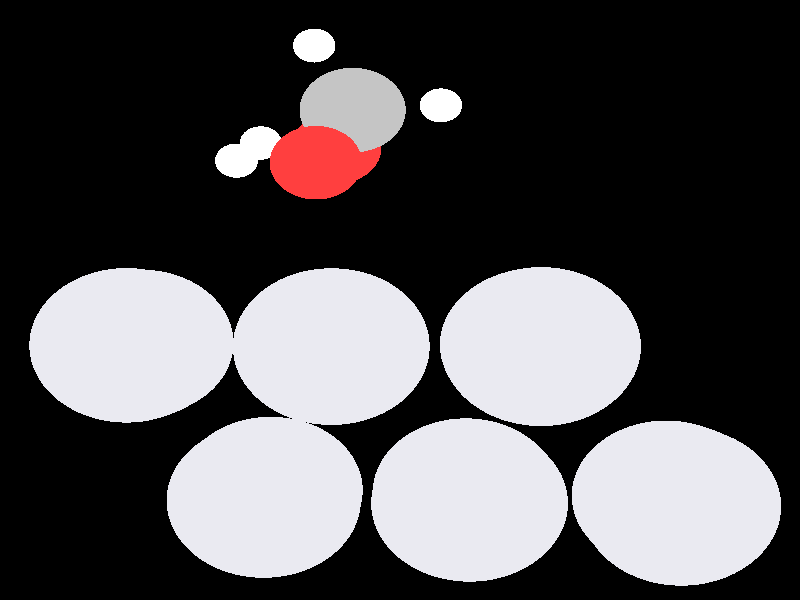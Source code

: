 #include "colors.inc"
#include "finish.inc"

global_settings {assumed_gamma 1 max_trace_level 6}
background {color White transmit 1.0}
camera {perspective
  right -9.30*x up 8.76*y
  direction 100.00*z
  location <0,0,100.00> look_at <0,0,0>}


light_source {<  2.00,   3.00,  40.00> color White
  area_light <0.70, 0, 0>, <0, 0.70, 0>, 3, 3
  adaptive 1 jitter}
// no fog
#declare simple = finish {phong 0.7}
#declare pale = finish {ambient 0.5 diffuse 0.85 roughness 0.001 specular 0.200 }
#declare intermediate = finish {ambient 0.3 diffuse 0.6 specular 0.1 roughness 0.04}
#declare vmd = finish {ambient 0.0 diffuse 0.65 phong 0.1 phong_size 40.0 specular 0.5 }
#declare jmol = finish {ambient 0.2 diffuse 0.6 specular 1 roughness 0.001 metallic}
#declare ase2 = finish {ambient 0.05 brilliance 3 diffuse 0.6 metallic specular 0.7 roughness 0.04 reflection 0.15}
#declare ase3 = finish {ambient 0.15 brilliance 2 diffuse 0.6 metallic specular 1.0 roughness 0.001 reflection 0.0}
#declare glass = finish {ambient 0.05 diffuse 0.3 specular 1.0 roughness 0.001}
#declare glass2 = finish {ambient 0.01 diffuse 0.3 specular 1.0 reflection 0.25 roughness 0.001}
#declare Rcell = 0.050;
#declare Rbond = 0.100;

#macro atom(LOC, R, COL, TRANS, FIN)
  sphere{LOC, R texture{pigment{color COL transmit TRANS} finish{FIN}}}
#end
#macro constrain(LOC, R, COL, TRANS FIN)
union{torus{R, Rcell rotate 45*z texture{pigment{color COL transmit TRANS} finish{FIN}}}
     torus{R, Rcell rotate -45*z texture{pigment{color COL transmit TRANS} finish{FIN}}}
     translate LOC}
#end

// no cell vertices
atom(< -1.63,  -3.01,  -8.48>, 1.16, rgb <0.82, 0.82, 0.88>, 0.0, ase3) // #0
atom(< -1.63,  -3.01,  -5.66>, 1.16, rgb <0.82, 0.82, 0.88>, 0.0, ase3) // #1
atom(< -1.63,  -3.01,  -2.83>, 1.16, rgb <0.82, 0.82, 0.88>, 0.0, ase3) // #2
atom(<  0.82,  -3.01,  -7.07>, 1.16, rgb <0.82, 0.82, 0.88>, 0.0, ase3) // #3
atom(<  0.82,  -3.01,  -4.24>, 1.16, rgb <0.82, 0.82, 0.88>, 0.0, ase3) // #4
atom(<  0.82,  -3.01,  -1.42>, 1.16, rgb <0.82, 0.82, 0.88>, 0.0, ase3) // #5
atom(<  3.27,  -3.02,  -5.66>, 1.16, rgb <0.82, 0.82, 0.88>, 0.0, ase3) // #6
atom(<  3.27,  -3.01,  -2.83>, 1.16, rgb <0.82, 0.82, 0.88>, 0.0, ase3) // #7
atom(<  3.27,  -3.01,   0.00>, 1.16, rgb <0.82, 0.82, 0.88>, 0.0, ase3) // #8
atom(< -3.26,  -0.68,  -8.49>, 1.16, rgb <0.82, 0.82, 0.88>, 0.0, ase3) // #9
atom(< -3.27,  -0.69,  -5.66>, 1.16, rgb <0.82, 0.82, 0.88>, 0.0, ase3) // #10
atom(< -3.27,  -0.68,  -2.83>, 1.16, rgb <0.82, 0.82, 0.88>, 0.0, ase3) // #11
atom(< -0.81,  -0.69,  -7.08>, 1.16, rgb <0.82, 0.82, 0.88>, 0.0, ase3) // #12
atom(< -0.81,  -0.68,  -4.24>, 1.16, rgb <0.82, 0.82, 0.88>, 0.0, ase3) // #13
atom(< -0.81,  -0.69,  -1.41>, 1.16, rgb <0.82, 0.82, 0.88>, 0.0, ase3) // #14
atom(<  1.65,  -0.69,  -5.66>, 1.16, rgb <0.82, 0.82, 0.88>, 0.0, ase3) // #15
atom(<  1.64,  -0.68,  -2.83>, 1.16, rgb <0.82, 0.82, 0.88>, 0.0, ase3) // #16
atom(<  1.64,  -0.68,  -0.00>, 1.16, rgb <0.82, 0.82, 0.88>, 0.0, ase3) // #17
atom(< -1.02,   2.09,  -4.26>, 0.56, rgb <1.00, 0.05, 0.05>, 0.0, ase3) // #18
atom(< -0.58,   2.92,  -5.34>, 0.65, rgb <0.56, 0.56, 0.56>, 0.0, ase3) // #19
atom(< -0.79,   2.37,  -6.63>, 0.56, rgb <1.00, 0.05, 0.05>, 0.0, ase3) // #20
atom(< -1.05,   3.91,  -5.26>, 0.26, rgb <1.00, 1.00, 1.00>, 0.0, ase3) // #21
atom(<  0.50,   2.99,  -5.22>, 0.26, rgb <1.00, 1.00, 1.00>, 0.0, ase3) // #22
atom(< -1.73,   2.45,  -6.87>, 0.26, rgb <1.00, 1.00, 1.00>, 0.0, ase3) // #23
atom(< -1.98,   2.12,  -4.20>, 0.26, rgb <1.00, 1.00, 1.00>, 0.0, ase3) // #24

// no constraints
